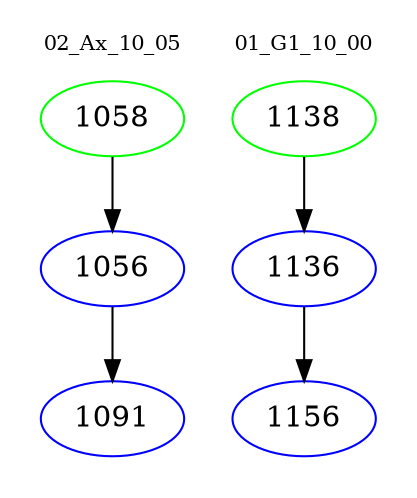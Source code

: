 digraph{
subgraph cluster_0 {
color = white
label = "02_Ax_10_05";
fontsize=10;
T0_1058 [label="1058", color="green"]
T0_1058 -> T0_1056 [color="black"]
T0_1056 [label="1056", color="blue"]
T0_1056 -> T0_1091 [color="black"]
T0_1091 [label="1091", color="blue"]
}
subgraph cluster_1 {
color = white
label = "01_G1_10_00";
fontsize=10;
T1_1138 [label="1138", color="green"]
T1_1138 -> T1_1136 [color="black"]
T1_1136 [label="1136", color="blue"]
T1_1136 -> T1_1156 [color="black"]
T1_1156 [label="1156", color="blue"]
}
}
